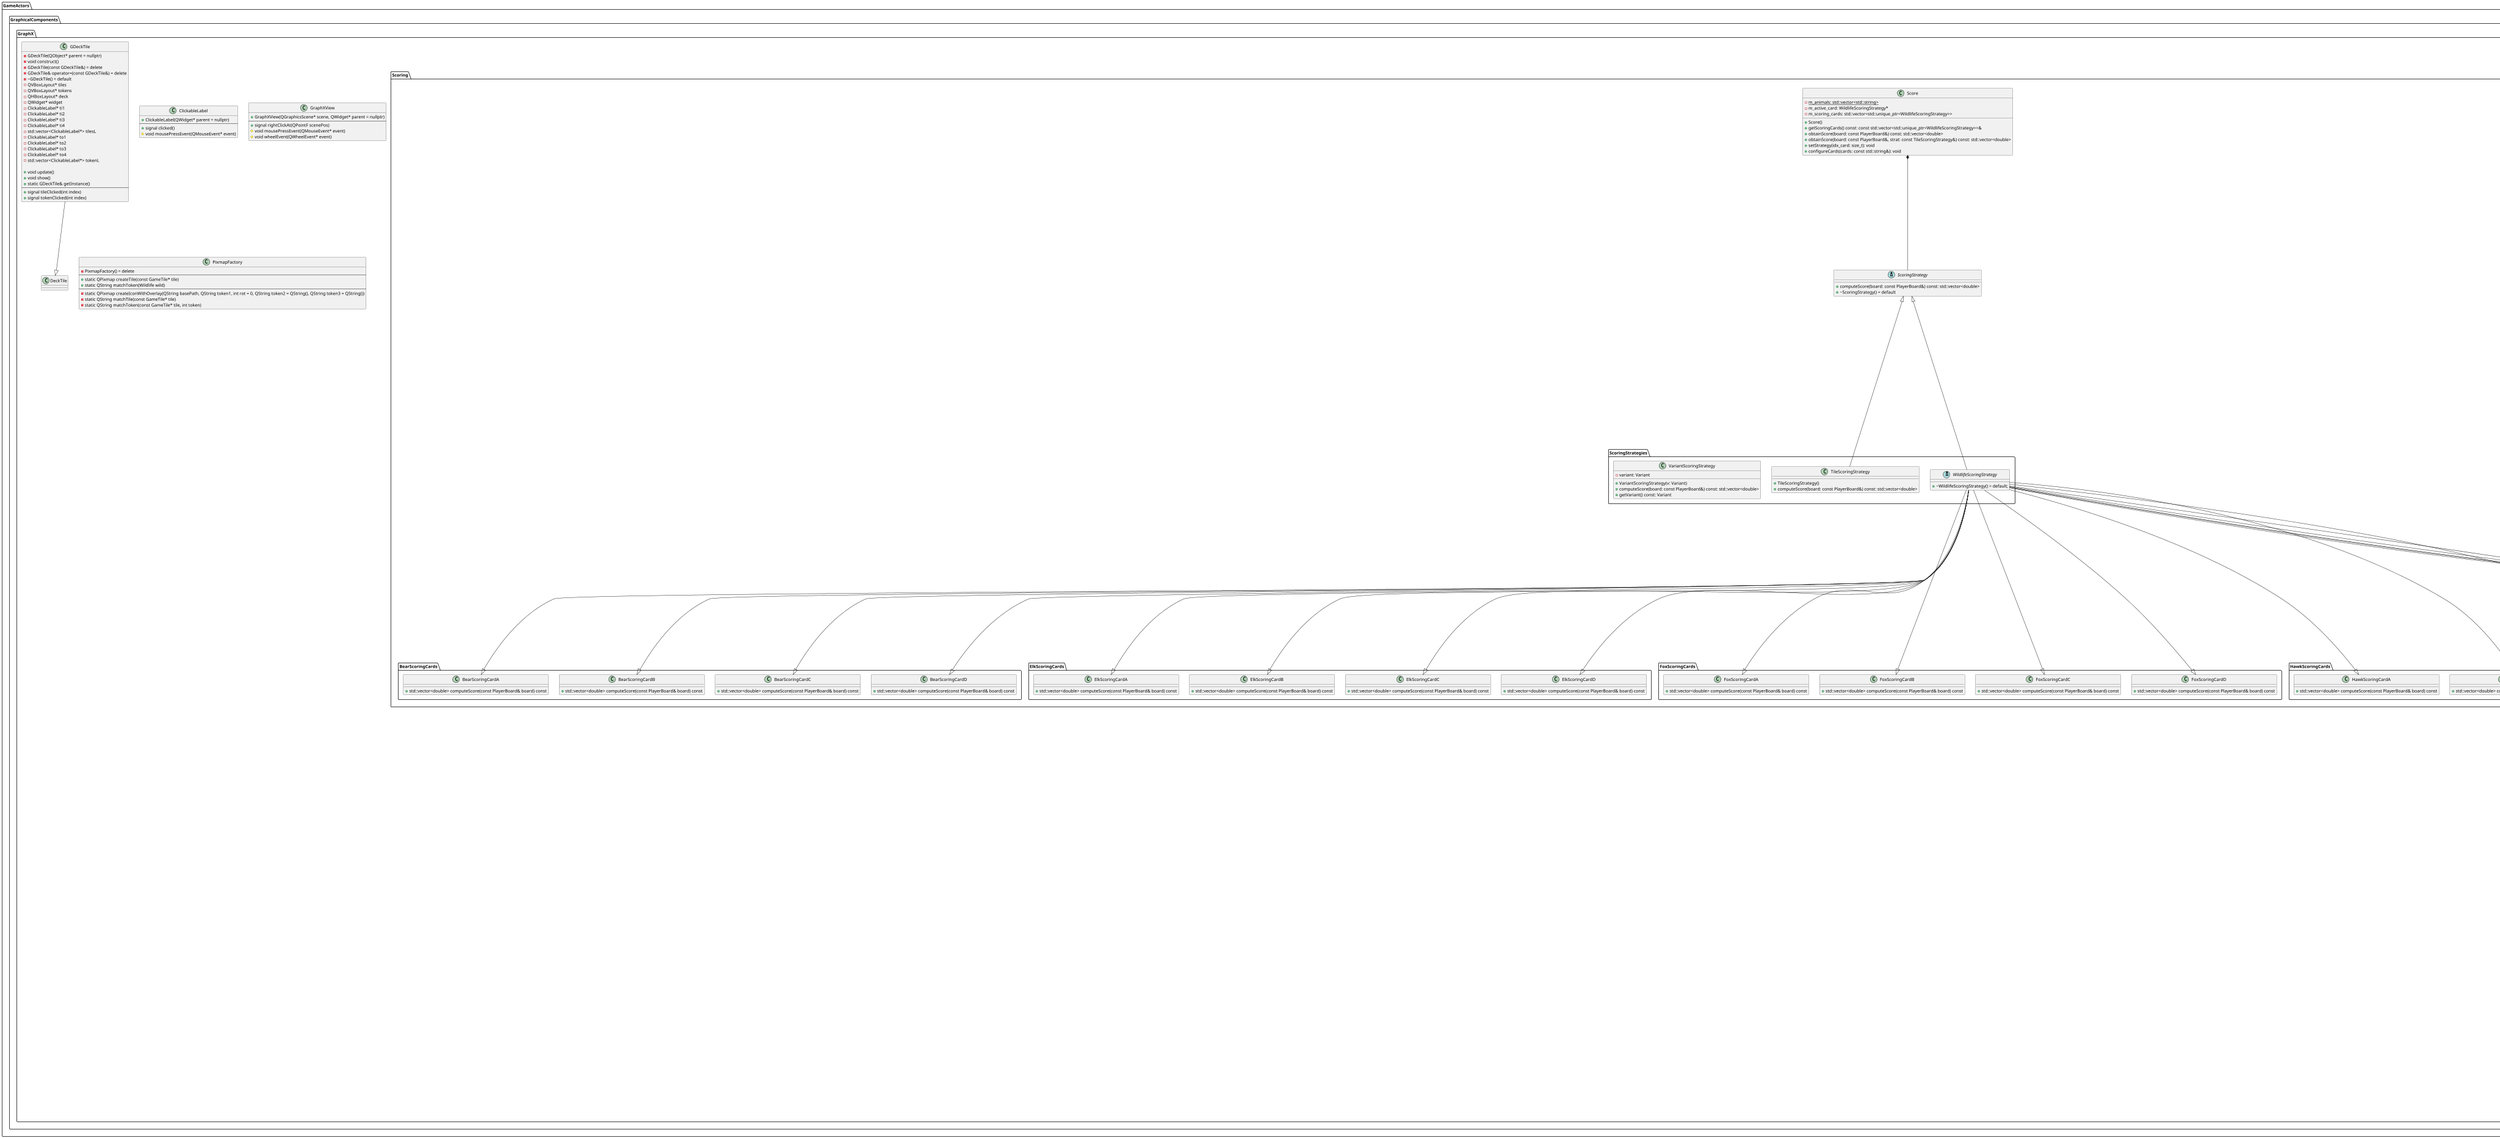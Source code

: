 @startuml
scale 0.5

package Data_types {
    enum Wildlife
    enum Biome
    enum Direction
    enum Rotation
    enum Variant

    struct Offset {
        + getCol() : int
        + getRow() : int
        + Offset(int c, int r)
        - col : int
        - row : int
    }
}

package GameActors {
    package Menus {

        abstract class Menu<T> {
            - T* m_results
            - int m_nb_result

            + Iterator getIterator() const
            + Menu()
            + ~Menu()
            + addResult(const T& tar) : void
            + {abstract} void show()
        }

        class Iterator<T> {
            - const Menu<T>& m_menu
            - int m_nb

            + Iterator(const Menu<T>& tar)
            + bool isDone() const
            + Iterator& operator++(int)
            + T getValue() const
        }

        Menu <|-- Iterator

        interface NotifiableInterface

        Menu <|-- NotifiableInterface
        Menu <|-- GMenu
        Menu <|-- CMenu

        package COMenus {
            abstract class CMenu {
                - unsigned int m_x_size
                + {abstract} void show()
                + void setX(unsigned int x)
                + unsigned int getX() const
            }
            class CGameMenu {
                + CGameMenu(NotifiableInterface* tar)
                + void show() override
            }
            class CPlayerMenu {
                - int m_result
                + CPlayerMenu()
                + void show() override
            }
            class CTokenMenu {
                - DeckTile* m_deck_tile
                - Player* const m_caller
                - unsigned short int m_nb_tokens
                + CTokenMenu(NotifiableInterface* tar, DeckTile* decktile, Player* caller)
                + ~CTokenMenu()
                + void show()
            }
            class CValidateMenu {
                + CValidateMenu(NotifiableInterface* tar)
                + ~CValidateMenu()
                + void show()
            }

            CMenu <|-- CGameMenu
            CMenu <|-- CPlayerMenu
            CMenu <|-- CTokenMenu
            CMenu <|-- CValidateMenu
        }

        package GXMenus {
            abstract class GMenu {
                - unsigned int m_size_x
                - unsigned int m_size_y
                - unsigned int m_pos_x
                - unsigned int m_pos_y
                # NotifiableInterface* m_target

                + GMenu(NotifiableInterface* target, QWidget* parent, unsigned int size_x, unsigned int size_y, unsigned int pos_x, unsigned int pos_y)
                + void actualize()
                + void show()
                + void setSizeX(unsigned int x)
                + void setSizeY(unsigned int y)
                + void setPosX(unsigned int x)
                + void setPosY(unsigned int y)
                + unsigned int getSizeX() const
                + unsigned int getSizeY() const
                + unsigned int getPosX() const
                + unsigned int getPosY() const
            }

            class GGameMenu {
                - QGridLayout* m_main_layout = nullptr
                - QLabel* m_label = nullptr
                - QLabel* m_label_exp_recover = nullptr
                - QLabel* m_label_exp_load_extension = nullptr
                - QLabel* m_label_exp_cards = nullptr

                - QPushButton* m_btn_recover = nullptr
                - QPushButton* m_btn_load_extension = nullptr
                - QPushButton* m_btn_validate = nullptr

                - QLineEdit* m_line_edit_cards = nullptr

                + GGameMenu(NotifiableInterface* tar)
                + void show()
                + void validate()
                + void usePreviousGame()
                + void loadExtension()
            }

            class GPlayerMenu {
                - QGridLayout* m_main_layout
                - QPushButton* m_btn_quit
                - QPushButton* m_btn_validate
                - QLabel* m_label
                - QSpinBox* m_spinbox
                - QLineEdit** m_lines_names
                - QLabel** m_label_names
                - unsigned short m_nb_player

                + GPlayerMenu(NotifiableInterface* tar)
                + ~GPlayerMenu()
                + void validateNumber()
                + void validateNames()
                + void show()
            }

            class GTokenMenu {
                - QGridLayout* m_main_layout
                - QPushButton* m_btn_validate
                - QPushButton* m_btn_clear_tokens
                - QPushButton* m_btn_no_token
                - QPushButton* m_btn_multichoice
                - QLabel* m_label
                - QLabel* m_label_token
                - QLabel* m_label_tile
                - QSpinBox* m_spin_tile
                - QSpinBox* m_spin_token
                - DeckTile* m_decktile
                - Player* m_caller

                + GTokenMenu(NotifiableInterface* tar, DeckTile* decktile, Player* caller)
                + ~GTokenMenu()
                + void selectTile()
                + void clearTokens()
                + void chooseMultiple()
                + void pushResults()
                + void show()
            }

            class GValidateMenu {
                - QLabel* m_label
                - QGridLayout* m_layout
                - QPushButton* m_btn_validate
                - QPushButton* m_btn_reject

                + GValidateMenu(NotifiableInterface* tar)
                + ~GValidateMenu()
                + void show() override
                + void validate()
                + void reject()
            }

            GMenu <|-- GGameMenu
            GMenu <|-- GPlayerMenu
            GMenu <|-- GTokenMenu
            GMenu <|-- GValidateMenu
        }
    }

    package GraphicalComponents {
        package Console {
            class CPlayerBoard {
                - const unsigned short m_max_height = 42
                - const unsigned short m_max_width = 140
                - unsigned short m_x_swift = 0
                - unsigned short m_y_swift = 0
                + CPlayerBoard()
                + void show()
            }
            class CDeckTile {
                - const unsigned short m_max_height
                - const unsigned short m_max_width
                + CDeckTile()
                + void show()
            }
        }

        package GraphX {
            class GDeckCard {
                + GDeckCard()
            }
            class GPlayerBoard {
                + GPlayerBoard()
            }
            class WidgetHexBoard {
                - int max_size
                - QVBoxLayout* m_layout
                + WidgetHexBoard(QWidget* parent = nullptr, int size = 41)
                + ~WidgetHexBoard() = default
                + void initHexTiles()
                + void addTile(int x, int y)
                <<signal>>
            }
            class GDeckTile {
                - GDeckTile(QObject* parent = nullptr)
                - void construct()
                - GDeckTile(const GDeckTile&) = delete
                - GDeckTile& operator=(const GDeckTile&) = delete
                - ~GDeckTile() = default
                - QVBoxLayout* tiles
                - QVBoxLayout* tokens
                - QHBoxLayout* deck
                - QWidget* widget
                - ClickableLabel* ti1
                - ClickableLabel* ti2
                - ClickableLabel* ti3
                - ClickableLabel* ti4
                - std::vector<ClickableLabel*> tilesL
                - ClickableLabel* to1
                - ClickableLabel* to2
                - ClickableLabel* to3
                - ClickableLabel* to4
                - std::vector<ClickableLabel*> tokenL

                + void update()
                + void show()
                + static GDeckTile& getInstance()
                --
                + signal tileClicked(int index)
                + signal tokenClicked(int index)
            }
            class ClickableLabel {
                + ClickableLabel(QWidget* parent = nullptr)
                --
                + signal clicked()
                # void mousePressEvent(QMouseEvent* event)
            }
            class GraphXView {
                + GraphXView(QGraphicsScene* scene, QWidget* parent = nullptr)
                --
                + signal rightClickAt(QPointF scenePos)
                # void mousePressEvent(QMouseEvent* event)
                # void wheelEvent(QWheelEvent* event)
            }
            class PixmapFactory {
                - PixmapFactory() = delete
                --
                + static QPixmap createTile(const GameTile* tile)
                + static QString matchToken(Wildlife wild)
                --
                - static QPixmap createIconWithOverlay(QString basePath, QString token1, int rot = 0, QString token2 = QString(), QString token3 = QString())
                - static QString matchTile(const GameTile* tile)
                - static QString matchToken(const GameTile* tile, int token)
            }

            GDeckTile --|> DeckTile
package Gametools {
    package Abstract {
        abstract BaseClass{
            + BaseClass()
            + ~BaseClass()
        }

    abstract class DeckTile {
        - m_deck_tiles : std::vector<GameTile*>
        - m_deck_token : std::vector<const WildlifeToken*>
        - m_tiles[4] : GameTile*
        - m_displayed_tokens[4] :  const WildlifeToken*
        - m_expected_card : vector<unsigned short int>
        - m_expected_token : vector<unsigned short int>
        - getInstance() : static DeckTile&
        - DeckTile();
        - {abstract} ~DeckTile()
        - m_id_token_to_rm : unsigned short int
        - m_can_flush : bool
        - m_id_card_to_rm : unsigned short int

        + getTile(unsigned short int i) : GameTile*
        + fillPlate() : int
        + canFlushWithoutNaturetoken() const : bool
        + addTile(GameTile* tile) : void
        + addToken(const WildlifeToken* token) : void
        + shuffle() : void
        + clearTokens() : void
        + validateChanges() : void
        + reinterpetString(def: const std::string&) : void
        + getSaveString() const : std::string
        + getCouple(id_card: int, id_token=-1) : tuple<GameTile*, const WildlifeToken*>
        + getCardsToAdd() : vector<unsigned short int>&
        + getTokensToAdd() : vector<unsigned short int>&
        + clear() : void

        # DeckTile()
        # ~DeckTile()
        # DeckTile(const DeckTile&) = delete
        # operator=(const DeckTile&) = delete
        + static getInstance() : DeckTile&
        }

        abstract NotifiableInterface {
            + NotifiableInterface()
            + {abstract} notify(unsigned int code) : void
        }

        abstract Printable {
            - bool m_is_graphic
            + {abstract} void print()
            + Printable()
        }

        abstract class SalvableThing {
            + SalvableThing();
            + {abstract} std::string getSaveString() const;
        }

        abstract class PlayerBoard {
            - m_pos_last_token : HexCell
            - m_pos_last_tile : HexCell

            - m_pointed_cell : HexCell
            - m_target : NotifiableInterface*

            + {static} int floorDiv(int n);
            + {static} axialToOffset(const HexCell& hex) : Offset
            + {static} offsetToAxial(const Offset& off) : HexCell
            + PlayerBoard()
            + show() : void
            + getSaveString() const : std::string
            + addTile(GameTile& tile) : void
            + addToken(const WildlifeToken* token, HexCell& pos_target) : void
            + removeLast() : void
            + hasNeighbour(const HexCell& pos) : bool
            + getPointedCell() const : HexCell
            + resetPointedCell() : void
            + setPointedCell(HexCell cell) : void
            + getTarget()const : NotifiableInterface*
            + getTile(int const &q, int const &r) const : GameTile*
            + pointCell(int q, int r) : void
        }

       abstract class TileHolder extends Printable, SalvableThing {
            - m_tiles : GameTile***
            - m_size_x : int
            - m_size_y : int

            + TileHolder(size_x : int, size_y : int)
            + ~TileHolder()
            + getTile(posx : int, posy : int) const : GameTile*
            + addTile(tile : GameTile&, x : int, y : int, overwrite : bool = false) : void
            + removeTile(x : int, y : int) : void
            + getFilledTilePositions() const : vector<pair<int, int>>
            + getFreeAdjacentCells(max_size : int) const : vector<HexCell>
            + getIterator() const : Iterator
            + show() = 0

            class Iterator {
                - m_holder : const TileHolder*
                - m_x : ushort
                - m_y : ushort

                + Iterator(tar : const TileHolder*)
                - Iterator(const Iterator&) = delete
                - operator=(const Iterator&) = delete
                + operator++(int) : Iterator&
                + getValue() const : const GameTile*
                + isDone() const : bool
        }

        BaseClass <|-- Printable
        BaseClass <|-- SalvableThing

        DeckTile <|-- CDeckTile
        DeckTile <|-- GDeckCard

        Printable <|-- GameTile
        Printable <|-- PlayerBoard

        SalvableThing <|-- Game
        SalvableThing <|-- GameTile
        SalvableThing <|-- PlayerBoard
        SalvableThing <|-- Player

        PlayerBoard <|-- TileHolder
        PlayerBoard <|-- CPlayerBoard
        PlayerBoard <|-- GPlayerBoard
        PlayerBoard o--  "1..1" Player
        PlayerBoard --> NotifiableInterface
        PlayerBoard --> GameTile
        PlayerBoard --> WildlifeToken
        PlayerBoard --> HexCell
        PlayerBoard --> Wildlife

        TileHolder <|-- DeckTile

        DeckTile ..|> Printable
        DeckTile ..|> SalvableThing
        Game --> DeckTile : friend
    }

    package Tiling {
        class GameTile {
            - Biome m_biomes[6]
            - Biome m_first_biome
            - unsigned char m_rotation
            - const WildlifeToken *m_wltoken
            - Wildlife *m_possible_wltoken
            - int m_numtypes
            - const unsigned int m_id

            - GameTile(std::string)
            - ~GameTile()
            - GameTile& operator=(const GameTile& oth)
            - GameTile(const GameTile& oth)

            + Rotate(Rotation dir) : void
            + draw() : int
            + getID() const : unsigned int

            + setPos(int const &q, int const &r) : void
            + getNbWildlife() const : int
            + getWildlife(unsigned short int nb) const : Wildlife
            + GameTile(unsigned int id, Biome biomes[6], Wildlife *type, int num_types, int posx, int posy)
            + getBiome(unsigned short int number) const : Biome
            + getId() const : unsigned int
            + getToken() const : const WildlifeToken*
            + setWildLifeToken(const WildlifeToken* wlt) : inline void
            + matchesType(Wildlife type) const : bool
            + matchesType(Biome biome) const : bool
            + isKeystone(const std::string& description) const : bool
            + show(unsigned short int size = 4) const : void
            + getFirstBiome() const : const Biome&
            + showCmd(unsigned short int = 4) const : void
            + std::string getSaveString() const
            + unsigned int getRotation() const
        }
        class HexCell {
            - int m_q
            - int m_r
            + {static} m_directions : const std::vector<HexCell>

            + {static} axialToOffset(const HexCell& hex, unsigned int size) : Offset
            + {static} offsetToAxial(const Offset& off, unsigned int size) : HexCell
            + {static} floorDiv(int n) : int
            + {static} directionTo(const HexCell& a, const HexCell& b) : HexCell

            + HexCell(int q, int r)
            + getQ() const : int
            + getR() const :int
            + getS() const : int

            + setQ(const int& q)
            + setR(const int& r)
            + HexCell operator+(const HexCell& other) const : HexCell
            + HexCell operator-(const HexCell& other) const : HexCell
            + operator==(const HexCell& other) const : bool
            + operator!=(const HexCell& other) const : bool
            + operator<(const HexCell& other) const : bool
            + operator+=(const HexCell& other) : HexCell
            + operator-=(const HexCell& other) : HexCell
            + rotate60() const : HexCell

            + getDirection(Direction d) const : HexCell
            + getNeighbors(Direction d) const : HexCell
            + getNeighbors() const : std::vector<HexCell>
        }

        GameTile ..> Wildlife
        GameTile ..> WildlifeToken
        GameTile --|> HexCell
        GameTile --|> SalvableThing

        HexCell <|-- GameTile
    }

    class WildlifeToken {
        - Wildlife m_type;
        - int m_xdprintpos
        - int m_ydprintpos
        + WildlifeToken(Wildlife type, int x_dpos, int y_dpos)
        + getWildlifeType() const : Wildlife

    }
}



package Scoring {
    class Score {
        - {static} m_animals: std::vector<std::string>
        - m_active_card: WildlifeScoringStrategy*
        - m_scoring_cards: std::vector<std::unique_ptr<WildlifeScoringStrategy>>

        + Score()
        + getScoringCards() const: const std::vector<std::unique_ptr<WildlifeScoringStrategy>>&
        + obtainScore(board: const PlayerBoard&) const: std::vector<double>
        + obtainScore(board: const PlayerBoard&, strat: const TileScoringStrategy&) const: std::vector<double>
        + setStrategy(idx_card: size_t): void
        + configureCards(cards: const std::string&): void
    }

    abstract class ScoringStrategy {
        + computeScore(board: const PlayerBoard&) const: std::vector<double>
        + ~ScoringStrategy() = default
    }
    package ScoreUtils {

      class UnionFind {
        - std::vector<int> parent
        - std::vector<int> rank
        + UnionFind(int n)
        + int find(int x)
        + void unite(int a, int b)
        + bool areConnected(int a, int b)
      }

      struct AdjacencyPolicy {
        + KeepTile shouldKeep
        + UniteTile shouldUnite
        + AdjacencyPolicy(KeepTile k, UniteTile u)
      }

      class Match {
        + int matchId
        + std::vector<GameTile*> tiles
      }

      ' typedefs / alias
      interface KeepTile <<functional>> {
        + bool operator()(GameTile*)
      }
      interface UniteTile <<functional>> {
        + bool operator()(GameTile*, GameTile*)
      }
      interface CompareFunction <<functional>> {
        + bool operator()(int, int)
      }

      ' Fonctions principales (signatures simplifiées)
      ' Pas de relations directes car fonctions libres dans le namespace
      class Functions {
        + std::unique_ptr<WildlifeScoringStrategy> makeWildlifeStrategy(const std::string&, char)
        + TileGrid gatherAllTiles(const PlayerBoard&, int size = MAX_SIZE)
        + TileGrid pruneTiles(const PlayerBoard&, std::vector<GameTile*>, std::function<bool(int,int)>, int threshold)
        + UnionFind buildUnionFind(const PlayerBoard&, int, const AdjacencyPolicy&, TileGrid&)
        + TileGrid buildBuckets(const TileGrid&, UnionFind)
        + TileGrid extractGroups(TileGrid)
        + TileGrid getComponents(const PlayerBoard&, int, const AdjacencyPolicy&)
        + AdjacencyPolicy makeBiomePolicy(const PlayerBoard&, Biome)
        + AdjacencyPolicy makeWildlifePolicy(Wildlife)
        + AdjacencyPolicy makeNeighborPolicy(const PlayerBoard&, Wildlife, int, CompareFunction)
        + AdjacencyPolicy makeSingletonPolicy(Wildlife)
        + AdjacencyPolicy combinePolicies(const AdjacencyPolicy&, const AdjacencyPolicy&)
        + std::vector<GameTile*> flatten(const std::vector<std::vector<GameTile*>>&)
        + GameTile* findTile(const std::vector<GameTile*>&, int q, int r)
        + void getLineFormations(const PlayerBoard&, int, Wildlife, TileGrid&, std::vector<int>&, const std::vector<int>&)
        + void getRingFormations(const PlayerBoard&, int, Wildlife, TileGrid&, std::vector<int>&, const std::vector<int>&)
        + void getShapeFormations(const PlayerBoard&, int, Wildlife, TileGrid&, std::vector<int>&, const std::vector<int>&)
        + void dfs(int idx, int curr_score, int& best_score, const std::vector<int>& points, const TileGrid& candidates, std::unordered_set<GameTile*>& used)
        + std::vector<std::pair<GameTile*, GameTile*>> getLinesOfSight(const PlayerBoard&, Wildlife)
        + std::vector<std::vector<HexCell>> getOrientations(const std::vector<HexCell>&)
        + std::vector<std::vector<HexCell>> getAllTemplates(const std::vector<std::vector<HexCell>>&)
        + int countUniqueTokensBetween(const PlayerBoard&, GameTile*, GameTile*, Wildlife)
      }

    }
    package ScoringStrategies {
        class TileScoringStrategy {
            + TileScoringStrategy()
            + computeScore(board: const PlayerBoard&) const: std::vector<double>
        }

        abstract WildlifeScoringStrategy {
            + ~WildlifeScoringStrategy() = default;
        }

        class VariantScoringStrategy {
            - variant: Variant
            + VariantScoringStrategy(v: Variant)
            + computeScore(board: const PlayerBoard&) const: std::vector<double>
            + getVariant() const: Variant
        }

    }
    package BearScoringCards {
        class BearScoringCardA {
            + std::vector<double> computeScore(const PlayerBoard& board) const
        }
        class BearScoringCardB {
            + std::vector<double> computeScore(const PlayerBoard& board) const
        }
        class BearScoringCardC {
            + std::vector<double> computeScore(const PlayerBoard& board) const
        }
        class BearScoringCardD {
            + std::vector<double> computeScore(const PlayerBoard& board) const
        }
    }
    package ElkScoringCards {
        class ElkScoringCardA {
            + std::vector<double> computeScore(const PlayerBoard& board) const
        }
        class ElkScoringCardB {
            + std::vector<double> computeScore(const PlayerBoard& board) const
        }
        class ElkScoringCardC {
            + std::vector<double> computeScore(const PlayerBoard& board) const
        }
        class ElkScoringCardD {
            + std::vector<double> computeScore(const PlayerBoard& board) const
        }
    }
    package FoxScoringCards {
        class FoxScoringCardA {
            + std::vector<double> computeScore(const PlayerBoard& board) const
        }
        class FoxScoringCardB {
            + std::vector<double> computeScore(const PlayerBoard& board) const
        }
        class FoxScoringCardC {
            + std::vector<double> computeScore(const PlayerBoard& board) const
        }
        class FoxScoringCardD {
            + std::vector<double> computeScore(const PlayerBoard& board) const
        }
    }
    package HawkScoringCards {
        class HawkScoringCardA {
            + std::vector<double> computeScore(const PlayerBoard& board) const
        }
        class HawkScoringCardB {
            + std::vector<double> computeScore(const PlayerBoard& board) const
        }
        class HawkScoringCardC {
            + std::vector<double> computeScore(const PlayerBoard& board) const
        }
        class HawkScoringCardD {
            + std::vector<double> computeScore(const PlayerBoard& board) const
        }
    }
    package SalmonScoringCards {
        class SalmonScoringCardA {
            + std::vector<double> computeScore(const PlayerBoard& board) const
        }
        class SalmonScoringCardB {
            + std::vector<double> computeScore(const PlayerBoard& board) const
        }
        class SalmonScoringCardC {
            + std::vector<double> computeScore(const PlayerBoard& board) const
        }
        class SalmonScoringCardD {
            + std::vector<double> computeScore(const PlayerBoard& board) const
        }
    }


    ScoringStrategy <|-- TileScoringStrategy
    ScoringStrategy <|-- WildlifeScoringStrategy
    Score *-- ScoringStrategy

    WildlifeScoringStrategy --|> BearScoringCardA
    WildlifeScoringStrategy --|> BearScoringCardB
    WildlifeScoringStrategy --|> BearScoringCardC
    WildlifeScoringStrategy --|> BearScoringCardD

    WildlifeScoringStrategy --|> ElkScoringCardA
    WildlifeScoringStrategy --|> ElkScoringCardB
    WildlifeScoringStrategy --|> ElkScoringCardC
    WildlifeScoringStrategy --|> ElkScoringCardD

    WildlifeScoringStrategy --|> HawkScoringCardA
    WildlifeScoringStrategy --|> HawkScoringCardB
    WildlifeScoringStrategy --|> HawkScoringCardC
    WildlifeScoringStrategy --|> HawkScoringCardD

    WildlifeScoringStrategy --|> SalmonScoringCardA
    WildlifeScoringStrategy --|> SalmonScoringCardB
    WildlifeScoringStrategy --|> SalmonScoringCardC
    WildlifeScoringStrategy --|> SalmonScoringCardD

    WildlifeScoringStrategy --|> FoxScoringCardA
    WildlifeScoringStrategy --|> FoxScoringCardB
    WildlifeScoringStrategy --|> FoxScoringCardC
    WildlifeScoringStrategy --|> FoxScoringCardD


}

package Application {
    class QApplication {}

    class QWidget {}

    class App {
        + bool getIsConsole() const
        + {static} App& getInstance(int argc, char* argv[]);
        - App(const App& tar)
        - App& operator=(const App& tar)
        - bool m_is_console
        - App(int argc, char * argv[]
    }

    QApplication <|-- App
    QWidget <|-- GMenu
    QWidget <|-- WidgetHexBoard
    App *-- Game   
}


@enduml
